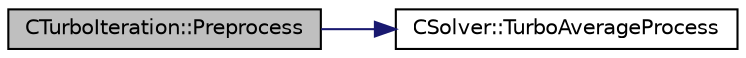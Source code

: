 digraph "CTurboIteration::Preprocess"
{
  edge [fontname="Helvetica",fontsize="10",labelfontname="Helvetica",labelfontsize="10"];
  node [fontname="Helvetica",fontsize="10",shape=record];
  rankdir="LR";
  Node8 [label="CTurboIteration::Preprocess",height=0.2,width=0.4,color="black", fillcolor="grey75", style="filled", fontcolor="black"];
  Node8 -> Node9 [color="midnightblue",fontsize="10",style="solid",fontname="Helvetica"];
  Node9 [label="CSolver::TurboAverageProcess",height=0.2,width=0.4,color="black", fillcolor="white", style="filled",URL="$class_c_solver.html#a3e56fd3e786aaede0430d468b1dbc666",tooltip="virtual member. "];
}
